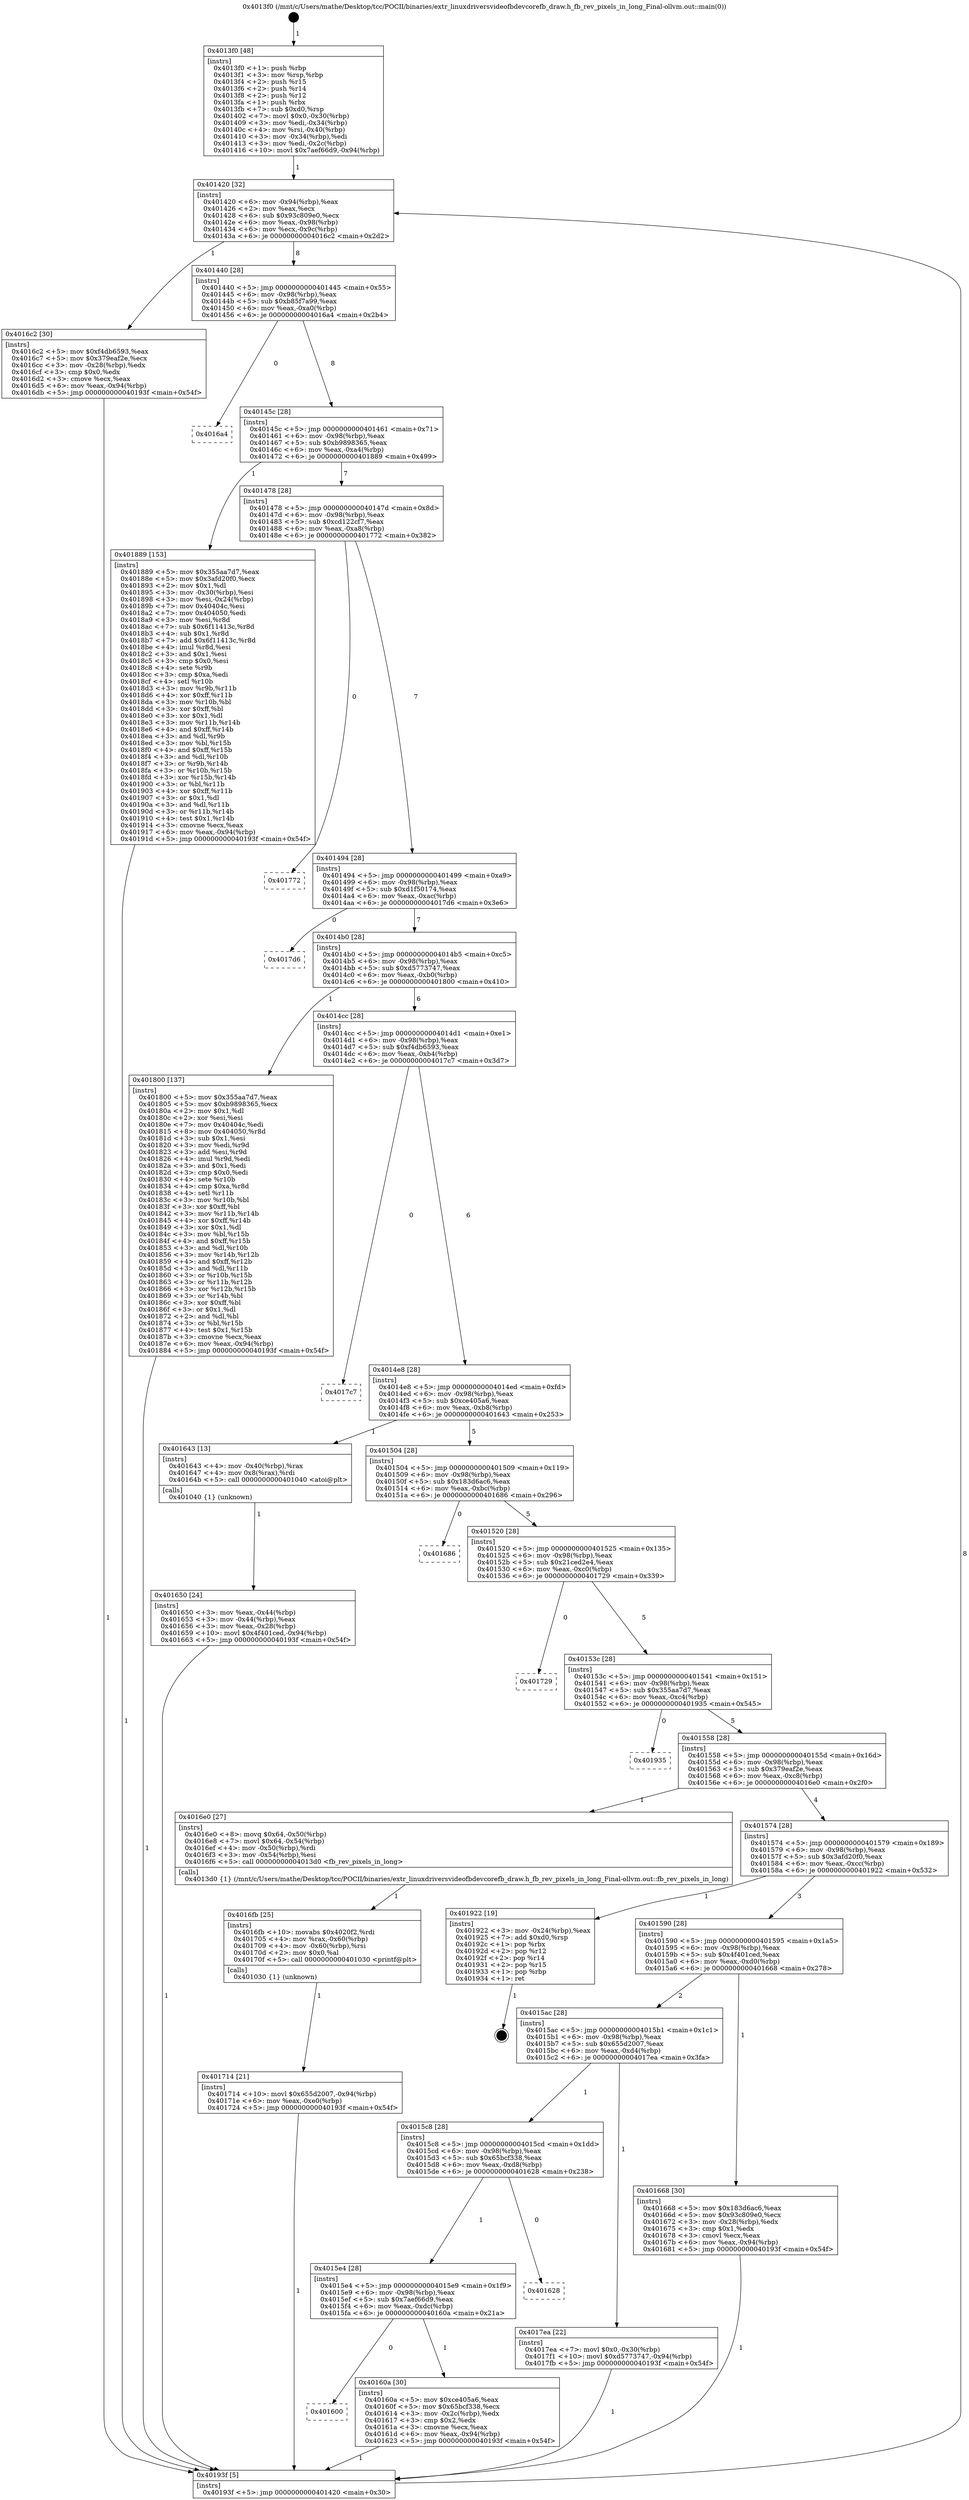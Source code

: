 digraph "0x4013f0" {
  label = "0x4013f0 (/mnt/c/Users/mathe/Desktop/tcc/POCII/binaries/extr_linuxdriversvideofbdevcorefb_draw.h_fb_rev_pixels_in_long_Final-ollvm.out::main(0))"
  labelloc = "t"
  node[shape=record]

  Entry [label="",width=0.3,height=0.3,shape=circle,fillcolor=black,style=filled]
  "0x401420" [label="{
     0x401420 [32]\l
     | [instrs]\l
     &nbsp;&nbsp;0x401420 \<+6\>: mov -0x94(%rbp),%eax\l
     &nbsp;&nbsp;0x401426 \<+2\>: mov %eax,%ecx\l
     &nbsp;&nbsp;0x401428 \<+6\>: sub $0x93c809e0,%ecx\l
     &nbsp;&nbsp;0x40142e \<+6\>: mov %eax,-0x98(%rbp)\l
     &nbsp;&nbsp;0x401434 \<+6\>: mov %ecx,-0x9c(%rbp)\l
     &nbsp;&nbsp;0x40143a \<+6\>: je 00000000004016c2 \<main+0x2d2\>\l
  }"]
  "0x4016c2" [label="{
     0x4016c2 [30]\l
     | [instrs]\l
     &nbsp;&nbsp;0x4016c2 \<+5\>: mov $0xf4db6593,%eax\l
     &nbsp;&nbsp;0x4016c7 \<+5\>: mov $0x379eaf2e,%ecx\l
     &nbsp;&nbsp;0x4016cc \<+3\>: mov -0x28(%rbp),%edx\l
     &nbsp;&nbsp;0x4016cf \<+3\>: cmp $0x0,%edx\l
     &nbsp;&nbsp;0x4016d2 \<+3\>: cmove %ecx,%eax\l
     &nbsp;&nbsp;0x4016d5 \<+6\>: mov %eax,-0x94(%rbp)\l
     &nbsp;&nbsp;0x4016db \<+5\>: jmp 000000000040193f \<main+0x54f\>\l
  }"]
  "0x401440" [label="{
     0x401440 [28]\l
     | [instrs]\l
     &nbsp;&nbsp;0x401440 \<+5\>: jmp 0000000000401445 \<main+0x55\>\l
     &nbsp;&nbsp;0x401445 \<+6\>: mov -0x98(%rbp),%eax\l
     &nbsp;&nbsp;0x40144b \<+5\>: sub $0xb85f7a99,%eax\l
     &nbsp;&nbsp;0x401450 \<+6\>: mov %eax,-0xa0(%rbp)\l
     &nbsp;&nbsp;0x401456 \<+6\>: je 00000000004016a4 \<main+0x2b4\>\l
  }"]
  Exit [label="",width=0.3,height=0.3,shape=circle,fillcolor=black,style=filled,peripheries=2]
  "0x4016a4" [label="{
     0x4016a4\l
  }", style=dashed]
  "0x40145c" [label="{
     0x40145c [28]\l
     | [instrs]\l
     &nbsp;&nbsp;0x40145c \<+5\>: jmp 0000000000401461 \<main+0x71\>\l
     &nbsp;&nbsp;0x401461 \<+6\>: mov -0x98(%rbp),%eax\l
     &nbsp;&nbsp;0x401467 \<+5\>: sub $0xb9898365,%eax\l
     &nbsp;&nbsp;0x40146c \<+6\>: mov %eax,-0xa4(%rbp)\l
     &nbsp;&nbsp;0x401472 \<+6\>: je 0000000000401889 \<main+0x499\>\l
  }"]
  "0x401714" [label="{
     0x401714 [21]\l
     | [instrs]\l
     &nbsp;&nbsp;0x401714 \<+10\>: movl $0x655d2007,-0x94(%rbp)\l
     &nbsp;&nbsp;0x40171e \<+6\>: mov %eax,-0xe0(%rbp)\l
     &nbsp;&nbsp;0x401724 \<+5\>: jmp 000000000040193f \<main+0x54f\>\l
  }"]
  "0x401889" [label="{
     0x401889 [153]\l
     | [instrs]\l
     &nbsp;&nbsp;0x401889 \<+5\>: mov $0x355aa7d7,%eax\l
     &nbsp;&nbsp;0x40188e \<+5\>: mov $0x3afd20f0,%ecx\l
     &nbsp;&nbsp;0x401893 \<+2\>: mov $0x1,%dl\l
     &nbsp;&nbsp;0x401895 \<+3\>: mov -0x30(%rbp),%esi\l
     &nbsp;&nbsp;0x401898 \<+3\>: mov %esi,-0x24(%rbp)\l
     &nbsp;&nbsp;0x40189b \<+7\>: mov 0x40404c,%esi\l
     &nbsp;&nbsp;0x4018a2 \<+7\>: mov 0x404050,%edi\l
     &nbsp;&nbsp;0x4018a9 \<+3\>: mov %esi,%r8d\l
     &nbsp;&nbsp;0x4018ac \<+7\>: sub $0x6f11413c,%r8d\l
     &nbsp;&nbsp;0x4018b3 \<+4\>: sub $0x1,%r8d\l
     &nbsp;&nbsp;0x4018b7 \<+7\>: add $0x6f11413c,%r8d\l
     &nbsp;&nbsp;0x4018be \<+4\>: imul %r8d,%esi\l
     &nbsp;&nbsp;0x4018c2 \<+3\>: and $0x1,%esi\l
     &nbsp;&nbsp;0x4018c5 \<+3\>: cmp $0x0,%esi\l
     &nbsp;&nbsp;0x4018c8 \<+4\>: sete %r9b\l
     &nbsp;&nbsp;0x4018cc \<+3\>: cmp $0xa,%edi\l
     &nbsp;&nbsp;0x4018cf \<+4\>: setl %r10b\l
     &nbsp;&nbsp;0x4018d3 \<+3\>: mov %r9b,%r11b\l
     &nbsp;&nbsp;0x4018d6 \<+4\>: xor $0xff,%r11b\l
     &nbsp;&nbsp;0x4018da \<+3\>: mov %r10b,%bl\l
     &nbsp;&nbsp;0x4018dd \<+3\>: xor $0xff,%bl\l
     &nbsp;&nbsp;0x4018e0 \<+3\>: xor $0x1,%dl\l
     &nbsp;&nbsp;0x4018e3 \<+3\>: mov %r11b,%r14b\l
     &nbsp;&nbsp;0x4018e6 \<+4\>: and $0xff,%r14b\l
     &nbsp;&nbsp;0x4018ea \<+3\>: and %dl,%r9b\l
     &nbsp;&nbsp;0x4018ed \<+3\>: mov %bl,%r15b\l
     &nbsp;&nbsp;0x4018f0 \<+4\>: and $0xff,%r15b\l
     &nbsp;&nbsp;0x4018f4 \<+3\>: and %dl,%r10b\l
     &nbsp;&nbsp;0x4018f7 \<+3\>: or %r9b,%r14b\l
     &nbsp;&nbsp;0x4018fa \<+3\>: or %r10b,%r15b\l
     &nbsp;&nbsp;0x4018fd \<+3\>: xor %r15b,%r14b\l
     &nbsp;&nbsp;0x401900 \<+3\>: or %bl,%r11b\l
     &nbsp;&nbsp;0x401903 \<+4\>: xor $0xff,%r11b\l
     &nbsp;&nbsp;0x401907 \<+3\>: or $0x1,%dl\l
     &nbsp;&nbsp;0x40190a \<+3\>: and %dl,%r11b\l
     &nbsp;&nbsp;0x40190d \<+3\>: or %r11b,%r14b\l
     &nbsp;&nbsp;0x401910 \<+4\>: test $0x1,%r14b\l
     &nbsp;&nbsp;0x401914 \<+3\>: cmovne %ecx,%eax\l
     &nbsp;&nbsp;0x401917 \<+6\>: mov %eax,-0x94(%rbp)\l
     &nbsp;&nbsp;0x40191d \<+5\>: jmp 000000000040193f \<main+0x54f\>\l
  }"]
  "0x401478" [label="{
     0x401478 [28]\l
     | [instrs]\l
     &nbsp;&nbsp;0x401478 \<+5\>: jmp 000000000040147d \<main+0x8d\>\l
     &nbsp;&nbsp;0x40147d \<+6\>: mov -0x98(%rbp),%eax\l
     &nbsp;&nbsp;0x401483 \<+5\>: sub $0xcd122cf7,%eax\l
     &nbsp;&nbsp;0x401488 \<+6\>: mov %eax,-0xa8(%rbp)\l
     &nbsp;&nbsp;0x40148e \<+6\>: je 0000000000401772 \<main+0x382\>\l
  }"]
  "0x4016fb" [label="{
     0x4016fb [25]\l
     | [instrs]\l
     &nbsp;&nbsp;0x4016fb \<+10\>: movabs $0x4020f2,%rdi\l
     &nbsp;&nbsp;0x401705 \<+4\>: mov %rax,-0x60(%rbp)\l
     &nbsp;&nbsp;0x401709 \<+4\>: mov -0x60(%rbp),%rsi\l
     &nbsp;&nbsp;0x40170d \<+2\>: mov $0x0,%al\l
     &nbsp;&nbsp;0x40170f \<+5\>: call 0000000000401030 \<printf@plt\>\l
     | [calls]\l
     &nbsp;&nbsp;0x401030 \{1\} (unknown)\l
  }"]
  "0x401772" [label="{
     0x401772\l
  }", style=dashed]
  "0x401494" [label="{
     0x401494 [28]\l
     | [instrs]\l
     &nbsp;&nbsp;0x401494 \<+5\>: jmp 0000000000401499 \<main+0xa9\>\l
     &nbsp;&nbsp;0x401499 \<+6\>: mov -0x98(%rbp),%eax\l
     &nbsp;&nbsp;0x40149f \<+5\>: sub $0xd1f50174,%eax\l
     &nbsp;&nbsp;0x4014a4 \<+6\>: mov %eax,-0xac(%rbp)\l
     &nbsp;&nbsp;0x4014aa \<+6\>: je 00000000004017d6 \<main+0x3e6\>\l
  }"]
  "0x401650" [label="{
     0x401650 [24]\l
     | [instrs]\l
     &nbsp;&nbsp;0x401650 \<+3\>: mov %eax,-0x44(%rbp)\l
     &nbsp;&nbsp;0x401653 \<+3\>: mov -0x44(%rbp),%eax\l
     &nbsp;&nbsp;0x401656 \<+3\>: mov %eax,-0x28(%rbp)\l
     &nbsp;&nbsp;0x401659 \<+10\>: movl $0x4f401ced,-0x94(%rbp)\l
     &nbsp;&nbsp;0x401663 \<+5\>: jmp 000000000040193f \<main+0x54f\>\l
  }"]
  "0x4017d6" [label="{
     0x4017d6\l
  }", style=dashed]
  "0x4014b0" [label="{
     0x4014b0 [28]\l
     | [instrs]\l
     &nbsp;&nbsp;0x4014b0 \<+5\>: jmp 00000000004014b5 \<main+0xc5\>\l
     &nbsp;&nbsp;0x4014b5 \<+6\>: mov -0x98(%rbp),%eax\l
     &nbsp;&nbsp;0x4014bb \<+5\>: sub $0xd5773747,%eax\l
     &nbsp;&nbsp;0x4014c0 \<+6\>: mov %eax,-0xb0(%rbp)\l
     &nbsp;&nbsp;0x4014c6 \<+6\>: je 0000000000401800 \<main+0x410\>\l
  }"]
  "0x4013f0" [label="{
     0x4013f0 [48]\l
     | [instrs]\l
     &nbsp;&nbsp;0x4013f0 \<+1\>: push %rbp\l
     &nbsp;&nbsp;0x4013f1 \<+3\>: mov %rsp,%rbp\l
     &nbsp;&nbsp;0x4013f4 \<+2\>: push %r15\l
     &nbsp;&nbsp;0x4013f6 \<+2\>: push %r14\l
     &nbsp;&nbsp;0x4013f8 \<+2\>: push %r12\l
     &nbsp;&nbsp;0x4013fa \<+1\>: push %rbx\l
     &nbsp;&nbsp;0x4013fb \<+7\>: sub $0xd0,%rsp\l
     &nbsp;&nbsp;0x401402 \<+7\>: movl $0x0,-0x30(%rbp)\l
     &nbsp;&nbsp;0x401409 \<+3\>: mov %edi,-0x34(%rbp)\l
     &nbsp;&nbsp;0x40140c \<+4\>: mov %rsi,-0x40(%rbp)\l
     &nbsp;&nbsp;0x401410 \<+3\>: mov -0x34(%rbp),%edi\l
     &nbsp;&nbsp;0x401413 \<+3\>: mov %edi,-0x2c(%rbp)\l
     &nbsp;&nbsp;0x401416 \<+10\>: movl $0x7aef66d9,-0x94(%rbp)\l
  }"]
  "0x401800" [label="{
     0x401800 [137]\l
     | [instrs]\l
     &nbsp;&nbsp;0x401800 \<+5\>: mov $0x355aa7d7,%eax\l
     &nbsp;&nbsp;0x401805 \<+5\>: mov $0xb9898365,%ecx\l
     &nbsp;&nbsp;0x40180a \<+2\>: mov $0x1,%dl\l
     &nbsp;&nbsp;0x40180c \<+2\>: xor %esi,%esi\l
     &nbsp;&nbsp;0x40180e \<+7\>: mov 0x40404c,%edi\l
     &nbsp;&nbsp;0x401815 \<+8\>: mov 0x404050,%r8d\l
     &nbsp;&nbsp;0x40181d \<+3\>: sub $0x1,%esi\l
     &nbsp;&nbsp;0x401820 \<+3\>: mov %edi,%r9d\l
     &nbsp;&nbsp;0x401823 \<+3\>: add %esi,%r9d\l
     &nbsp;&nbsp;0x401826 \<+4\>: imul %r9d,%edi\l
     &nbsp;&nbsp;0x40182a \<+3\>: and $0x1,%edi\l
     &nbsp;&nbsp;0x40182d \<+3\>: cmp $0x0,%edi\l
     &nbsp;&nbsp;0x401830 \<+4\>: sete %r10b\l
     &nbsp;&nbsp;0x401834 \<+4\>: cmp $0xa,%r8d\l
     &nbsp;&nbsp;0x401838 \<+4\>: setl %r11b\l
     &nbsp;&nbsp;0x40183c \<+3\>: mov %r10b,%bl\l
     &nbsp;&nbsp;0x40183f \<+3\>: xor $0xff,%bl\l
     &nbsp;&nbsp;0x401842 \<+3\>: mov %r11b,%r14b\l
     &nbsp;&nbsp;0x401845 \<+4\>: xor $0xff,%r14b\l
     &nbsp;&nbsp;0x401849 \<+3\>: xor $0x1,%dl\l
     &nbsp;&nbsp;0x40184c \<+3\>: mov %bl,%r15b\l
     &nbsp;&nbsp;0x40184f \<+4\>: and $0xff,%r15b\l
     &nbsp;&nbsp;0x401853 \<+3\>: and %dl,%r10b\l
     &nbsp;&nbsp;0x401856 \<+3\>: mov %r14b,%r12b\l
     &nbsp;&nbsp;0x401859 \<+4\>: and $0xff,%r12b\l
     &nbsp;&nbsp;0x40185d \<+3\>: and %dl,%r11b\l
     &nbsp;&nbsp;0x401860 \<+3\>: or %r10b,%r15b\l
     &nbsp;&nbsp;0x401863 \<+3\>: or %r11b,%r12b\l
     &nbsp;&nbsp;0x401866 \<+3\>: xor %r12b,%r15b\l
     &nbsp;&nbsp;0x401869 \<+3\>: or %r14b,%bl\l
     &nbsp;&nbsp;0x40186c \<+3\>: xor $0xff,%bl\l
     &nbsp;&nbsp;0x40186f \<+3\>: or $0x1,%dl\l
     &nbsp;&nbsp;0x401872 \<+2\>: and %dl,%bl\l
     &nbsp;&nbsp;0x401874 \<+3\>: or %bl,%r15b\l
     &nbsp;&nbsp;0x401877 \<+4\>: test $0x1,%r15b\l
     &nbsp;&nbsp;0x40187b \<+3\>: cmovne %ecx,%eax\l
     &nbsp;&nbsp;0x40187e \<+6\>: mov %eax,-0x94(%rbp)\l
     &nbsp;&nbsp;0x401884 \<+5\>: jmp 000000000040193f \<main+0x54f\>\l
  }"]
  "0x4014cc" [label="{
     0x4014cc [28]\l
     | [instrs]\l
     &nbsp;&nbsp;0x4014cc \<+5\>: jmp 00000000004014d1 \<main+0xe1\>\l
     &nbsp;&nbsp;0x4014d1 \<+6\>: mov -0x98(%rbp),%eax\l
     &nbsp;&nbsp;0x4014d7 \<+5\>: sub $0xf4db6593,%eax\l
     &nbsp;&nbsp;0x4014dc \<+6\>: mov %eax,-0xb4(%rbp)\l
     &nbsp;&nbsp;0x4014e2 \<+6\>: je 00000000004017c7 \<main+0x3d7\>\l
  }"]
  "0x40193f" [label="{
     0x40193f [5]\l
     | [instrs]\l
     &nbsp;&nbsp;0x40193f \<+5\>: jmp 0000000000401420 \<main+0x30\>\l
  }"]
  "0x4017c7" [label="{
     0x4017c7\l
  }", style=dashed]
  "0x4014e8" [label="{
     0x4014e8 [28]\l
     | [instrs]\l
     &nbsp;&nbsp;0x4014e8 \<+5\>: jmp 00000000004014ed \<main+0xfd\>\l
     &nbsp;&nbsp;0x4014ed \<+6\>: mov -0x98(%rbp),%eax\l
     &nbsp;&nbsp;0x4014f3 \<+5\>: sub $0xce405a6,%eax\l
     &nbsp;&nbsp;0x4014f8 \<+6\>: mov %eax,-0xb8(%rbp)\l
     &nbsp;&nbsp;0x4014fe \<+6\>: je 0000000000401643 \<main+0x253\>\l
  }"]
  "0x401600" [label="{
     0x401600\l
  }", style=dashed]
  "0x401643" [label="{
     0x401643 [13]\l
     | [instrs]\l
     &nbsp;&nbsp;0x401643 \<+4\>: mov -0x40(%rbp),%rax\l
     &nbsp;&nbsp;0x401647 \<+4\>: mov 0x8(%rax),%rdi\l
     &nbsp;&nbsp;0x40164b \<+5\>: call 0000000000401040 \<atoi@plt\>\l
     | [calls]\l
     &nbsp;&nbsp;0x401040 \{1\} (unknown)\l
  }"]
  "0x401504" [label="{
     0x401504 [28]\l
     | [instrs]\l
     &nbsp;&nbsp;0x401504 \<+5\>: jmp 0000000000401509 \<main+0x119\>\l
     &nbsp;&nbsp;0x401509 \<+6\>: mov -0x98(%rbp),%eax\l
     &nbsp;&nbsp;0x40150f \<+5\>: sub $0x183d6ac6,%eax\l
     &nbsp;&nbsp;0x401514 \<+6\>: mov %eax,-0xbc(%rbp)\l
     &nbsp;&nbsp;0x40151a \<+6\>: je 0000000000401686 \<main+0x296\>\l
  }"]
  "0x40160a" [label="{
     0x40160a [30]\l
     | [instrs]\l
     &nbsp;&nbsp;0x40160a \<+5\>: mov $0xce405a6,%eax\l
     &nbsp;&nbsp;0x40160f \<+5\>: mov $0x65bcf338,%ecx\l
     &nbsp;&nbsp;0x401614 \<+3\>: mov -0x2c(%rbp),%edx\l
     &nbsp;&nbsp;0x401617 \<+3\>: cmp $0x2,%edx\l
     &nbsp;&nbsp;0x40161a \<+3\>: cmovne %ecx,%eax\l
     &nbsp;&nbsp;0x40161d \<+6\>: mov %eax,-0x94(%rbp)\l
     &nbsp;&nbsp;0x401623 \<+5\>: jmp 000000000040193f \<main+0x54f\>\l
  }"]
  "0x401686" [label="{
     0x401686\l
  }", style=dashed]
  "0x401520" [label="{
     0x401520 [28]\l
     | [instrs]\l
     &nbsp;&nbsp;0x401520 \<+5\>: jmp 0000000000401525 \<main+0x135\>\l
     &nbsp;&nbsp;0x401525 \<+6\>: mov -0x98(%rbp),%eax\l
     &nbsp;&nbsp;0x40152b \<+5\>: sub $0x21ced2e4,%eax\l
     &nbsp;&nbsp;0x401530 \<+6\>: mov %eax,-0xc0(%rbp)\l
     &nbsp;&nbsp;0x401536 \<+6\>: je 0000000000401729 \<main+0x339\>\l
  }"]
  "0x4015e4" [label="{
     0x4015e4 [28]\l
     | [instrs]\l
     &nbsp;&nbsp;0x4015e4 \<+5\>: jmp 00000000004015e9 \<main+0x1f9\>\l
     &nbsp;&nbsp;0x4015e9 \<+6\>: mov -0x98(%rbp),%eax\l
     &nbsp;&nbsp;0x4015ef \<+5\>: sub $0x7aef66d9,%eax\l
     &nbsp;&nbsp;0x4015f4 \<+6\>: mov %eax,-0xdc(%rbp)\l
     &nbsp;&nbsp;0x4015fa \<+6\>: je 000000000040160a \<main+0x21a\>\l
  }"]
  "0x401729" [label="{
     0x401729\l
  }", style=dashed]
  "0x40153c" [label="{
     0x40153c [28]\l
     | [instrs]\l
     &nbsp;&nbsp;0x40153c \<+5\>: jmp 0000000000401541 \<main+0x151\>\l
     &nbsp;&nbsp;0x401541 \<+6\>: mov -0x98(%rbp),%eax\l
     &nbsp;&nbsp;0x401547 \<+5\>: sub $0x355aa7d7,%eax\l
     &nbsp;&nbsp;0x40154c \<+6\>: mov %eax,-0xc4(%rbp)\l
     &nbsp;&nbsp;0x401552 \<+6\>: je 0000000000401935 \<main+0x545\>\l
  }"]
  "0x401628" [label="{
     0x401628\l
  }", style=dashed]
  "0x401935" [label="{
     0x401935\l
  }", style=dashed]
  "0x401558" [label="{
     0x401558 [28]\l
     | [instrs]\l
     &nbsp;&nbsp;0x401558 \<+5\>: jmp 000000000040155d \<main+0x16d\>\l
     &nbsp;&nbsp;0x40155d \<+6\>: mov -0x98(%rbp),%eax\l
     &nbsp;&nbsp;0x401563 \<+5\>: sub $0x379eaf2e,%eax\l
     &nbsp;&nbsp;0x401568 \<+6\>: mov %eax,-0xc8(%rbp)\l
     &nbsp;&nbsp;0x40156e \<+6\>: je 00000000004016e0 \<main+0x2f0\>\l
  }"]
  "0x4015c8" [label="{
     0x4015c8 [28]\l
     | [instrs]\l
     &nbsp;&nbsp;0x4015c8 \<+5\>: jmp 00000000004015cd \<main+0x1dd\>\l
     &nbsp;&nbsp;0x4015cd \<+6\>: mov -0x98(%rbp),%eax\l
     &nbsp;&nbsp;0x4015d3 \<+5\>: sub $0x65bcf338,%eax\l
     &nbsp;&nbsp;0x4015d8 \<+6\>: mov %eax,-0xd8(%rbp)\l
     &nbsp;&nbsp;0x4015de \<+6\>: je 0000000000401628 \<main+0x238\>\l
  }"]
  "0x4016e0" [label="{
     0x4016e0 [27]\l
     | [instrs]\l
     &nbsp;&nbsp;0x4016e0 \<+8\>: movq $0x64,-0x50(%rbp)\l
     &nbsp;&nbsp;0x4016e8 \<+7\>: movl $0x64,-0x54(%rbp)\l
     &nbsp;&nbsp;0x4016ef \<+4\>: mov -0x50(%rbp),%rdi\l
     &nbsp;&nbsp;0x4016f3 \<+3\>: mov -0x54(%rbp),%esi\l
     &nbsp;&nbsp;0x4016f6 \<+5\>: call 00000000004013d0 \<fb_rev_pixels_in_long\>\l
     | [calls]\l
     &nbsp;&nbsp;0x4013d0 \{1\} (/mnt/c/Users/mathe/Desktop/tcc/POCII/binaries/extr_linuxdriversvideofbdevcorefb_draw.h_fb_rev_pixels_in_long_Final-ollvm.out::fb_rev_pixels_in_long)\l
  }"]
  "0x401574" [label="{
     0x401574 [28]\l
     | [instrs]\l
     &nbsp;&nbsp;0x401574 \<+5\>: jmp 0000000000401579 \<main+0x189\>\l
     &nbsp;&nbsp;0x401579 \<+6\>: mov -0x98(%rbp),%eax\l
     &nbsp;&nbsp;0x40157f \<+5\>: sub $0x3afd20f0,%eax\l
     &nbsp;&nbsp;0x401584 \<+6\>: mov %eax,-0xcc(%rbp)\l
     &nbsp;&nbsp;0x40158a \<+6\>: je 0000000000401922 \<main+0x532\>\l
  }"]
  "0x4017ea" [label="{
     0x4017ea [22]\l
     | [instrs]\l
     &nbsp;&nbsp;0x4017ea \<+7\>: movl $0x0,-0x30(%rbp)\l
     &nbsp;&nbsp;0x4017f1 \<+10\>: movl $0xd5773747,-0x94(%rbp)\l
     &nbsp;&nbsp;0x4017fb \<+5\>: jmp 000000000040193f \<main+0x54f\>\l
  }"]
  "0x401922" [label="{
     0x401922 [19]\l
     | [instrs]\l
     &nbsp;&nbsp;0x401922 \<+3\>: mov -0x24(%rbp),%eax\l
     &nbsp;&nbsp;0x401925 \<+7\>: add $0xd0,%rsp\l
     &nbsp;&nbsp;0x40192c \<+1\>: pop %rbx\l
     &nbsp;&nbsp;0x40192d \<+2\>: pop %r12\l
     &nbsp;&nbsp;0x40192f \<+2\>: pop %r14\l
     &nbsp;&nbsp;0x401931 \<+2\>: pop %r15\l
     &nbsp;&nbsp;0x401933 \<+1\>: pop %rbp\l
     &nbsp;&nbsp;0x401934 \<+1\>: ret\l
  }"]
  "0x401590" [label="{
     0x401590 [28]\l
     | [instrs]\l
     &nbsp;&nbsp;0x401590 \<+5\>: jmp 0000000000401595 \<main+0x1a5\>\l
     &nbsp;&nbsp;0x401595 \<+6\>: mov -0x98(%rbp),%eax\l
     &nbsp;&nbsp;0x40159b \<+5\>: sub $0x4f401ced,%eax\l
     &nbsp;&nbsp;0x4015a0 \<+6\>: mov %eax,-0xd0(%rbp)\l
     &nbsp;&nbsp;0x4015a6 \<+6\>: je 0000000000401668 \<main+0x278\>\l
  }"]
  "0x4015ac" [label="{
     0x4015ac [28]\l
     | [instrs]\l
     &nbsp;&nbsp;0x4015ac \<+5\>: jmp 00000000004015b1 \<main+0x1c1\>\l
     &nbsp;&nbsp;0x4015b1 \<+6\>: mov -0x98(%rbp),%eax\l
     &nbsp;&nbsp;0x4015b7 \<+5\>: sub $0x655d2007,%eax\l
     &nbsp;&nbsp;0x4015bc \<+6\>: mov %eax,-0xd4(%rbp)\l
     &nbsp;&nbsp;0x4015c2 \<+6\>: je 00000000004017ea \<main+0x3fa\>\l
  }"]
  "0x401668" [label="{
     0x401668 [30]\l
     | [instrs]\l
     &nbsp;&nbsp;0x401668 \<+5\>: mov $0x183d6ac6,%eax\l
     &nbsp;&nbsp;0x40166d \<+5\>: mov $0x93c809e0,%ecx\l
     &nbsp;&nbsp;0x401672 \<+3\>: mov -0x28(%rbp),%edx\l
     &nbsp;&nbsp;0x401675 \<+3\>: cmp $0x1,%edx\l
     &nbsp;&nbsp;0x401678 \<+3\>: cmovl %ecx,%eax\l
     &nbsp;&nbsp;0x40167b \<+6\>: mov %eax,-0x94(%rbp)\l
     &nbsp;&nbsp;0x401681 \<+5\>: jmp 000000000040193f \<main+0x54f\>\l
  }"]
  Entry -> "0x4013f0" [label=" 1"]
  "0x401420" -> "0x4016c2" [label=" 1"]
  "0x401420" -> "0x401440" [label=" 8"]
  "0x401922" -> Exit [label=" 1"]
  "0x401440" -> "0x4016a4" [label=" 0"]
  "0x401440" -> "0x40145c" [label=" 8"]
  "0x401889" -> "0x40193f" [label=" 1"]
  "0x40145c" -> "0x401889" [label=" 1"]
  "0x40145c" -> "0x401478" [label=" 7"]
  "0x401800" -> "0x40193f" [label=" 1"]
  "0x401478" -> "0x401772" [label=" 0"]
  "0x401478" -> "0x401494" [label=" 7"]
  "0x4017ea" -> "0x40193f" [label=" 1"]
  "0x401494" -> "0x4017d6" [label=" 0"]
  "0x401494" -> "0x4014b0" [label=" 7"]
  "0x401714" -> "0x40193f" [label=" 1"]
  "0x4014b0" -> "0x401800" [label=" 1"]
  "0x4014b0" -> "0x4014cc" [label=" 6"]
  "0x4016fb" -> "0x401714" [label=" 1"]
  "0x4014cc" -> "0x4017c7" [label=" 0"]
  "0x4014cc" -> "0x4014e8" [label=" 6"]
  "0x4016e0" -> "0x4016fb" [label=" 1"]
  "0x4014e8" -> "0x401643" [label=" 1"]
  "0x4014e8" -> "0x401504" [label=" 5"]
  "0x4016c2" -> "0x40193f" [label=" 1"]
  "0x401504" -> "0x401686" [label=" 0"]
  "0x401504" -> "0x401520" [label=" 5"]
  "0x401668" -> "0x40193f" [label=" 1"]
  "0x401520" -> "0x401729" [label=" 0"]
  "0x401520" -> "0x40153c" [label=" 5"]
  "0x401643" -> "0x401650" [label=" 1"]
  "0x40153c" -> "0x401935" [label=" 0"]
  "0x40153c" -> "0x401558" [label=" 5"]
  "0x40193f" -> "0x401420" [label=" 8"]
  "0x401558" -> "0x4016e0" [label=" 1"]
  "0x401558" -> "0x401574" [label=" 4"]
  "0x40160a" -> "0x40193f" [label=" 1"]
  "0x401574" -> "0x401922" [label=" 1"]
  "0x401574" -> "0x401590" [label=" 3"]
  "0x4015e4" -> "0x401600" [label=" 0"]
  "0x401590" -> "0x401668" [label=" 1"]
  "0x401590" -> "0x4015ac" [label=" 2"]
  "0x4015e4" -> "0x40160a" [label=" 1"]
  "0x4015ac" -> "0x4017ea" [label=" 1"]
  "0x4015ac" -> "0x4015c8" [label=" 1"]
  "0x4013f0" -> "0x401420" [label=" 1"]
  "0x4015c8" -> "0x401628" [label=" 0"]
  "0x4015c8" -> "0x4015e4" [label=" 1"]
  "0x401650" -> "0x40193f" [label=" 1"]
}
